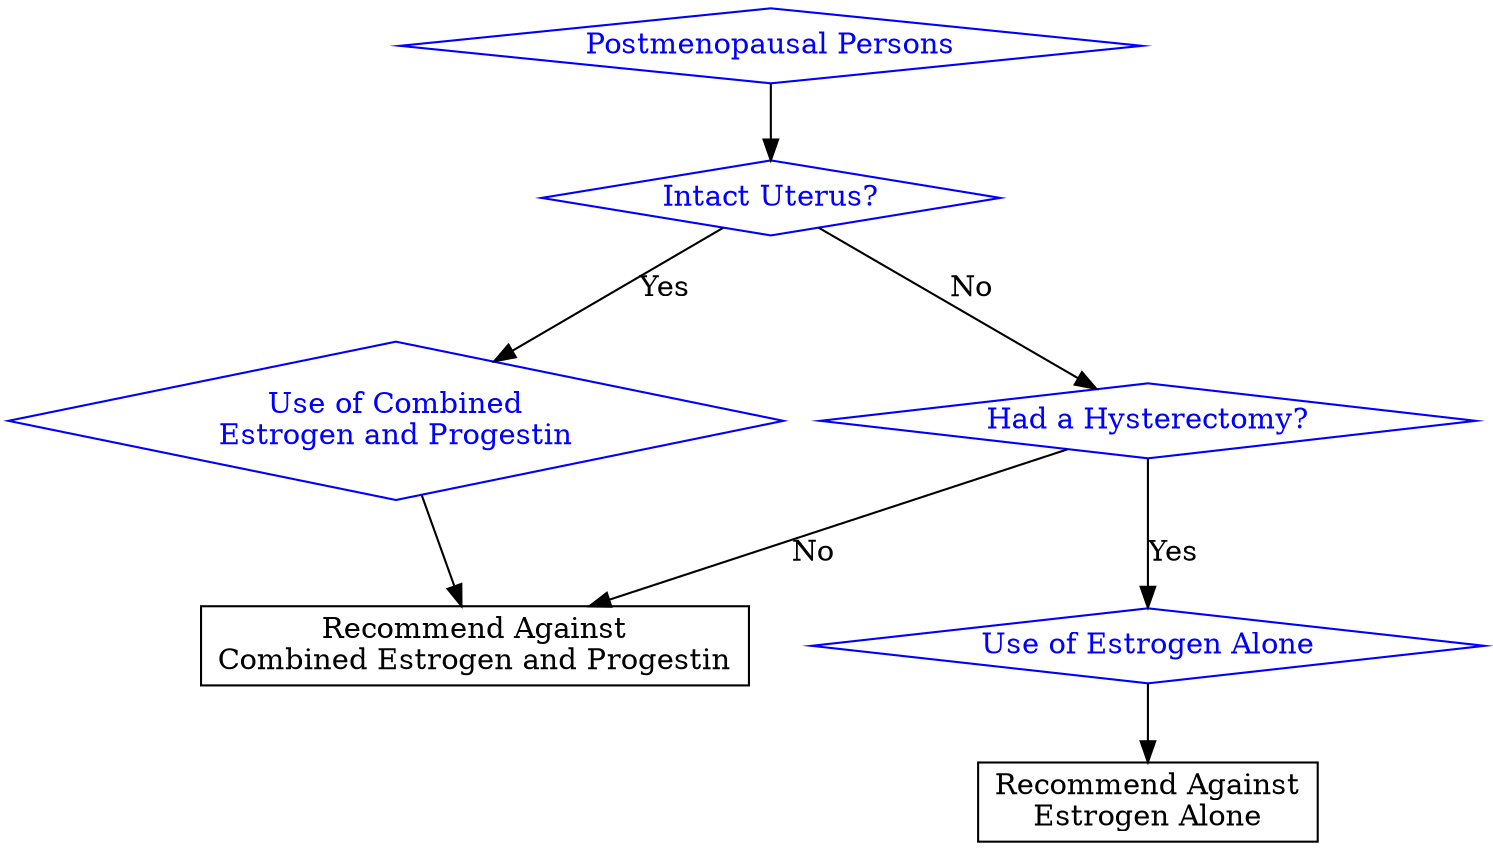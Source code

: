 digraph G {
    rankdir=TB
    node [shape=diamond,color=blue,fontcolor=blue];

    start[label="Postmenopausal Persons"];
    intact_uterus[label="Intact Uterus?"];
    use_combined_therapy[label="Use of Combined\nEstrogen and Progestin"];
    had_hysterectomy[label="Had a Hysterectomy?"];
    use_estrogen_only[label="Use of Estrogen Alone"];
    
    no_intervention[label="Recommend Against\nCombined Estrogen and Progestin",shape=rect,color=black,fontcolor=black];
    no_intervention_hysterectomy[label="Recommend Against\nEstrogen Alone",shape=rect,color=black,fontcolor=black];

    start -> intact_uterus
    intact_uterus -> use_combined_therapy [label="Yes"]
    intact_uterus -> had_hysterectomy [label="No"]
    use_combined_therapy -> no_intervention
    had_hysterectomy -> use_estrogen_only [label="Yes"]
    had_hysterectomy -> no_intervention [label="No"]
    use_estrogen_only -> no_intervention_hysterectomy
}